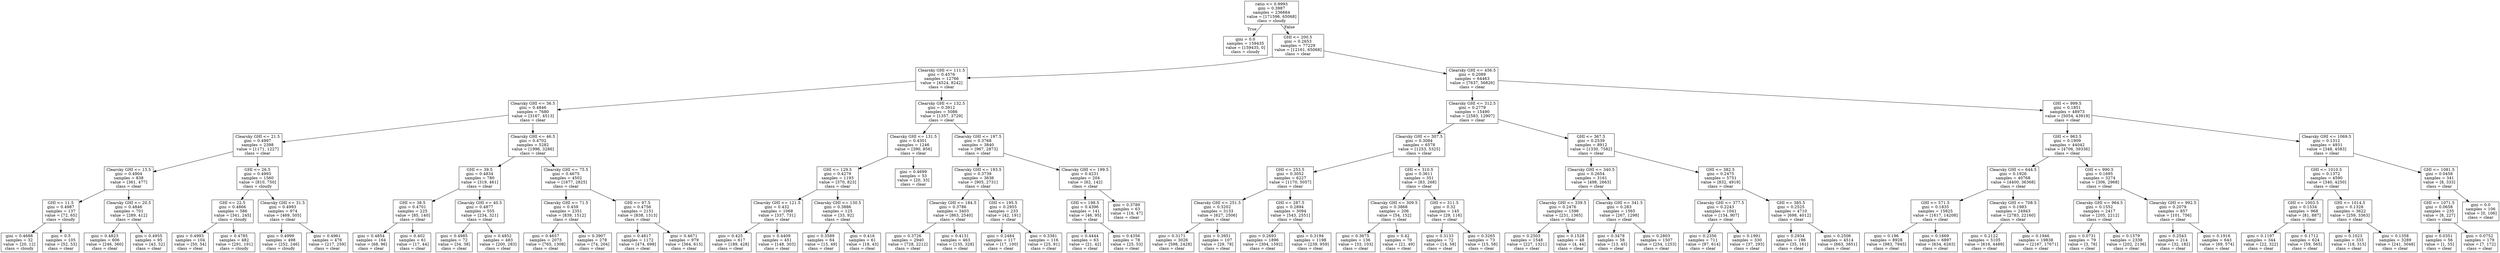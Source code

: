 digraph Tree {
node [shape=box] ;
0 [label="ratio <= 0.9993\ngini = 0.3987\nsamples = 236664\nvalue = [171596, 65068]\nclass = cloudy"] ;
1 [label="gini = 0.0\nsamples = 159435\nvalue = [159435, 0]\nclass = cloudy"] ;
0 -> 1 [labeldistance=2.5, labelangle=45, headlabel="True"] ;
2 [label="GHI <= 200.5\ngini = 0.2653\nsamples = 77229\nvalue = [12161, 65068]\nclass = clear"] ;
0 -> 2 [labeldistance=2.5, labelangle=-45, headlabel="False"] ;
3 [label="Clearsky GHI <= 111.5\ngini = 0.4576\nsamples = 12766\nvalue = [4524, 8242]\nclass = clear"] ;
2 -> 3 ;
4 [label="Clearsky GHI <= 36.5\ngini = 0.4846\nsamples = 7680\nvalue = [3167, 4513]\nclass = clear"] ;
3 -> 4 ;
5 [label="Clearsky GHI <= 21.5\ngini = 0.4997\nsamples = 2398\nvalue = [1171, 1227]\nclass = clear"] ;
4 -> 5 ;
6 [label="Clearsky GHI <= 13.5\ngini = 0.4904\nsamples = 838\nvalue = [361, 477]\nclass = clear"] ;
5 -> 6 ;
7 [label="GHI <= 11.5\ngini = 0.4987\nsamples = 137\nvalue = [72, 65]\nclass = cloudy"] ;
6 -> 7 ;
8 [label="gini = 0.4688\nsamples = 32\nvalue = [20, 12]\nclass = cloudy"] ;
7 -> 8 ;
9 [label="gini = 0.5\nsamples = 105\nvalue = [52, 53]\nclass = clear"] ;
7 -> 9 ;
10 [label="Clearsky GHI <= 20.5\ngini = 0.4846\nsamples = 701\nvalue = [289, 412]\nclass = clear"] ;
6 -> 10 ;
11 [label="gini = 0.4823\nsamples = 606\nvalue = [246, 360]\nclass = clear"] ;
10 -> 11 ;
12 [label="gini = 0.4955\nsamples = 95\nvalue = [43, 52]\nclass = clear"] ;
10 -> 12 ;
13 [label="GHI <= 26.5\ngini = 0.4993\nsamples = 1560\nvalue = [810, 750]\nclass = cloudy"] ;
5 -> 13 ;
14 [label="GHI <= 22.5\ngini = 0.4866\nsamples = 586\nvalue = [341, 245]\nclass = cloudy"] ;
13 -> 14 ;
15 [label="gini = 0.4993\nsamples = 104\nvalue = [50, 54]\nclass = clear"] ;
14 -> 15 ;
16 [label="gini = 0.4785\nsamples = 482\nvalue = [291, 191]\nclass = cloudy"] ;
14 -> 16 ;
17 [label="Clearsky GHI <= 31.5\ngini = 0.4993\nsamples = 974\nvalue = [469, 505]\nclass = clear"] ;
13 -> 17 ;
18 [label="gini = 0.4999\nsamples = 498\nvalue = [252, 246]\nclass = cloudy"] ;
17 -> 18 ;
19 [label="gini = 0.4961\nsamples = 476\nvalue = [217, 259]\nclass = clear"] ;
17 -> 19 ;
20 [label="Clearsky GHI <= 46.5\ngini = 0.4702\nsamples = 5282\nvalue = [1996, 3286]\nclass = clear"] ;
4 -> 20 ;
21 [label="GHI <= 39.5\ngini = 0.4834\nsamples = 780\nvalue = [319, 461]\nclass = clear"] ;
20 -> 21 ;
22 [label="GHI <= 38.5\ngini = 0.4701\nsamples = 225\nvalue = [85, 140]\nclass = clear"] ;
21 -> 22 ;
23 [label="gini = 0.4854\nsamples = 164\nvalue = [68, 96]\nclass = clear"] ;
22 -> 23 ;
24 [label="gini = 0.402\nsamples = 61\nvalue = [17, 44]\nclass = clear"] ;
22 -> 24 ;
25 [label="Clearsky GHI <= 40.5\ngini = 0.4877\nsamples = 555\nvalue = [234, 321]\nclass = clear"] ;
21 -> 25 ;
26 [label="gini = 0.4985\nsamples = 72\nvalue = [34, 38]\nclass = clear"] ;
25 -> 26 ;
27 [label="gini = 0.4852\nsamples = 483\nvalue = [200, 283]\nclass = clear"] ;
25 -> 27 ;
28 [label="Clearsky GHI <= 75.5\ngini = 0.4675\nsamples = 4502\nvalue = [1677, 2825]\nclass = clear"] ;
20 -> 28 ;
29 [label="Clearsky GHI <= 71.5\ngini = 0.459\nsamples = 2351\nvalue = [839, 1512]\nclass = clear"] ;
28 -> 29 ;
30 [label="gini = 0.4657\nsamples = 2073\nvalue = [765, 1308]\nclass = clear"] ;
29 -> 30 ;
31 [label="gini = 0.3907\nsamples = 278\nvalue = [74, 204]\nclass = clear"] ;
29 -> 31 ;
32 [label="GHI <= 97.5\ngini = 0.4756\nsamples = 2151\nvalue = [838, 1313]\nclass = clear"] ;
28 -> 32 ;
33 [label="gini = 0.4817\nsamples = 1172\nvalue = [474, 698]\nclass = clear"] ;
32 -> 33 ;
34 [label="gini = 0.4671\nsamples = 979\nvalue = [364, 615]\nclass = clear"] ;
32 -> 34 ;
35 [label="Clearsky GHI <= 132.5\ngini = 0.3912\nsamples = 5086\nvalue = [1357, 3729]\nclass = clear"] ;
3 -> 35 ;
36 [label="Clearsky GHI <= 131.5\ngini = 0.4301\nsamples = 1246\nvalue = [390, 856]\nclass = clear"] ;
35 -> 36 ;
37 [label="GHI <= 129.5\ngini = 0.4279\nsamples = 1193\nvalue = [370, 823]\nclass = clear"] ;
36 -> 37 ;
38 [label="Clearsky GHI <= 121.5\ngini = 0.432\nsamples = 1068\nvalue = [337, 731]\nclass = clear"] ;
37 -> 38 ;
39 [label="gini = 0.425\nsamples = 617\nvalue = [189, 428]\nclass = clear"] ;
38 -> 39 ;
40 [label="gini = 0.4409\nsamples = 451\nvalue = [148, 303]\nclass = clear"] ;
38 -> 40 ;
41 [label="Clearsky GHI <= 130.5\ngini = 0.3886\nsamples = 125\nvalue = [33, 92]\nclass = clear"] ;
37 -> 41 ;
42 [label="gini = 0.3589\nsamples = 64\nvalue = [15, 49]\nclass = clear"] ;
41 -> 42 ;
43 [label="gini = 0.416\nsamples = 61\nvalue = [18, 43]\nclass = clear"] ;
41 -> 43 ;
44 [label="gini = 0.4699\nsamples = 53\nvalue = [20, 33]\nclass = clear"] ;
36 -> 44 ;
45 [label="Clearsky GHI <= 197.5\ngini = 0.3768\nsamples = 3840\nvalue = [967, 2873]\nclass = clear"] ;
35 -> 45 ;
46 [label="Clearsky GHI <= 193.5\ngini = 0.3739\nsamples = 3636\nvalue = [905, 2731]\nclass = clear"] ;
45 -> 46 ;
47 [label="Clearsky GHI <= 184.5\ngini = 0.3786\nsamples = 3403\nvalue = [863, 2540]\nclass = clear"] ;
46 -> 47 ;
48 [label="gini = 0.3726\nsamples = 2940\nvalue = [728, 2212]\nclass = clear"] ;
47 -> 48 ;
49 [label="gini = 0.4131\nsamples = 463\nvalue = [135, 328]\nclass = clear"] ;
47 -> 49 ;
50 [label="GHI <= 195.5\ngini = 0.2955\nsamples = 233\nvalue = [42, 191]\nclass = clear"] ;
46 -> 50 ;
51 [label="gini = 0.2484\nsamples = 117\nvalue = [17, 100]\nclass = clear"] ;
50 -> 51 ;
52 [label="gini = 0.3381\nsamples = 116\nvalue = [25, 91]\nclass = clear"] ;
50 -> 52 ;
53 [label="Clearsky GHI <= 199.5\ngini = 0.4231\nsamples = 204\nvalue = [62, 142]\nclass = clear"] ;
45 -> 53 ;
54 [label="GHI <= 198.5\ngini = 0.4396\nsamples = 141\nvalue = [46, 95]\nclass = clear"] ;
53 -> 54 ;
55 [label="gini = 0.4444\nsamples = 63\nvalue = [21, 42]\nclass = clear"] ;
54 -> 55 ;
56 [label="gini = 0.4356\nsamples = 78\nvalue = [25, 53]\nclass = clear"] ;
54 -> 56 ;
57 [label="gini = 0.3789\nsamples = 63\nvalue = [16, 47]\nclass = clear"] ;
53 -> 57 ;
58 [label="Clearsky GHI <= 456.5\ngini = 0.2089\nsamples = 64463\nvalue = [7637, 56826]\nclass = clear"] ;
2 -> 58 ;
59 [label="Clearsky GHI <= 312.5\ngini = 0.2779\nsamples = 15490\nvalue = [2583, 12907]\nclass = clear"] ;
58 -> 59 ;
60 [label="Clearsky GHI <= 307.5\ngini = 0.3084\nsamples = 6578\nvalue = [1253, 5325]\nclass = clear"] ;
59 -> 60 ;
61 [label="GHI <= 253.5\ngini = 0.3052\nsamples = 6227\nvalue = [1170, 5057]\nclass = clear"] ;
60 -> 61 ;
62 [label="Clearsky GHI <= 251.5\ngini = 0.3202\nsamples = 3133\nvalue = [627, 2506]\nclass = clear"] ;
61 -> 62 ;
63 [label="gini = 0.3171\nsamples = 3026\nvalue = [598, 2428]\nclass = clear"] ;
62 -> 63 ;
64 [label="gini = 0.3951\nsamples = 107\nvalue = [29, 78]\nclass = clear"] ;
62 -> 64 ;
65 [label="GHI <= 287.5\ngini = 0.2894\nsamples = 3094\nvalue = [543, 2551]\nclass = clear"] ;
61 -> 65 ;
66 [label="gini = 0.2693\nsamples = 1896\nvalue = [304, 1592]\nclass = clear"] ;
65 -> 66 ;
67 [label="gini = 0.3194\nsamples = 1198\nvalue = [239, 959]\nclass = clear"] ;
65 -> 67 ;
68 [label="GHI <= 310.5\ngini = 0.3611\nsamples = 351\nvalue = [83, 268]\nclass = clear"] ;
60 -> 68 ;
69 [label="Clearsky GHI <= 309.5\ngini = 0.3868\nsamples = 206\nvalue = [54, 152]\nclass = clear"] ;
68 -> 69 ;
70 [label="gini = 0.3675\nsamples = 136\nvalue = [33, 103]\nclass = clear"] ;
69 -> 70 ;
71 [label="gini = 0.42\nsamples = 70\nvalue = [21, 49]\nclass = clear"] ;
69 -> 71 ;
72 [label="GHI <= 311.5\ngini = 0.32\nsamples = 145\nvalue = [29, 116]\nclass = clear"] ;
68 -> 72 ;
73 [label="gini = 0.3133\nsamples = 72\nvalue = [14, 58]\nclass = clear"] ;
72 -> 73 ;
74 [label="gini = 0.3265\nsamples = 73\nvalue = [15, 58]\nclass = clear"] ;
72 -> 74 ;
75 [label="GHI <= 367.5\ngini = 0.2539\nsamples = 8912\nvalue = [1330, 7582]\nclass = clear"] ;
59 -> 75 ;
76 [label="Clearsky GHI <= 340.5\ngini = 0.2654\nsamples = 3161\nvalue = [498, 2663]\nclass = clear"] ;
75 -> 76 ;
77 [label="Clearsky GHI <= 339.5\ngini = 0.2476\nsamples = 1596\nvalue = [231, 1365]\nclass = clear"] ;
76 -> 77 ;
78 [label="gini = 0.2503\nsamples = 1548\nvalue = [227, 1321]\nclass = clear"] ;
77 -> 78 ;
79 [label="gini = 0.1528\nsamples = 48\nvalue = [4, 44]\nclass = clear"] ;
77 -> 79 ;
80 [label="Clearsky GHI <= 341.5\ngini = 0.283\nsamples = 1565\nvalue = [267, 1298]\nclass = clear"] ;
76 -> 80 ;
81 [label="gini = 0.3478\nsamples = 58\nvalue = [13, 45]\nclass = clear"] ;
80 -> 81 ;
82 [label="gini = 0.2803\nsamples = 1507\nvalue = [254, 1253]\nclass = clear"] ;
80 -> 82 ;
83 [label="GHI <= 382.5\ngini = 0.2475\nsamples = 5751\nvalue = [832, 4919]\nclass = clear"] ;
75 -> 83 ;
84 [label="Clearsky GHI <= 377.5\ngini = 0.2243\nsamples = 1041\nvalue = [134, 907]\nclass = clear"] ;
83 -> 84 ;
85 [label="gini = 0.2356\nsamples = 711\nvalue = [97, 614]\nclass = clear"] ;
84 -> 85 ;
86 [label="gini = 0.1991\nsamples = 330\nvalue = [37, 293]\nclass = clear"] ;
84 -> 86 ;
87 [label="GHI <= 385.5\ngini = 0.2525\nsamples = 4710\nvalue = [698, 4012]\nclass = clear"] ;
83 -> 87 ;
88 [label="gini = 0.2934\nsamples = 196\nvalue = [35, 161]\nclass = clear"] ;
87 -> 88 ;
89 [label="gini = 0.2506\nsamples = 4514\nvalue = [663, 3851]\nclass = clear"] ;
87 -> 89 ;
90 [label="GHI <= 999.5\ngini = 0.1851\nsamples = 48973\nvalue = [5054, 43919]\nclass = clear"] ;
58 -> 90 ;
91 [label="GHI <= 963.5\ngini = 0.1909\nsamples = 44042\nvalue = [4706, 39336]\nclass = clear"] ;
90 -> 91 ;
92 [label="Clearsky GHI <= 644.5\ngini = 0.1926\nsamples = 40768\nvalue = [4400, 36368]\nclass = clear"] ;
91 -> 92 ;
93 [label="GHI <= 571.5\ngini = 0.1835\nsamples = 15825\nvalue = [1617, 14208]\nclass = clear"] ;
92 -> 93 ;
94 [label="gini = 0.196\nsamples = 8928\nvalue = [983, 7945]\nclass = clear"] ;
93 -> 94 ;
95 [label="gini = 0.1669\nsamples = 6897\nvalue = [634, 6263]\nclass = clear"] ;
93 -> 95 ;
96 [label="Clearsky GHI <= 708.5\ngini = 0.1983\nsamples = 24943\nvalue = [2783, 22160]\nclass = clear"] ;
92 -> 96 ;
97 [label="gini = 0.2122\nsamples = 5105\nvalue = [616, 4489]\nclass = clear"] ;
96 -> 97 ;
98 [label="gini = 0.1946\nsamples = 19838\nvalue = [2167, 17671]\nclass = clear"] ;
96 -> 98 ;
99 [label="GHI <= 990.5\ngini = 0.1695\nsamples = 3274\nvalue = [306, 2968]\nclass = clear"] ;
91 -> 99 ;
100 [label="Clearsky GHI <= 964.5\ngini = 0.1552\nsamples = 2417\nvalue = [205, 2212]\nclass = clear"] ;
99 -> 100 ;
101 [label="gini = 0.0731\nsamples = 79\nvalue = [3, 76]\nclass = clear"] ;
100 -> 101 ;
102 [label="gini = 0.1579\nsamples = 2338\nvalue = [202, 2136]\nclass = clear"] ;
100 -> 102 ;
103 [label="Clearsky GHI <= 992.5\ngini = 0.2079\nsamples = 857\nvalue = [101, 756]\nclass = clear"] ;
99 -> 103 ;
104 [label="gini = 0.2543\nsamples = 214\nvalue = [32, 182]\nclass = clear"] ;
103 -> 104 ;
105 [label="gini = 0.1916\nsamples = 643\nvalue = [69, 574]\nclass = clear"] ;
103 -> 105 ;
106 [label="Clearsky GHI <= 1069.5\ngini = 0.1312\nsamples = 4931\nvalue = [348, 4583]\nclass = clear"] ;
90 -> 106 ;
107 [label="GHI <= 1010.5\ngini = 0.1372\nsamples = 4590\nvalue = [340, 4250]\nclass = clear"] ;
106 -> 107 ;
108 [label="GHI <= 1003.5\ngini = 0.1534\nsamples = 968\nvalue = [81, 887]\nclass = clear"] ;
107 -> 108 ;
109 [label="gini = 0.1197\nsamples = 344\nvalue = [22, 322]\nclass = clear"] ;
108 -> 109 ;
110 [label="gini = 0.1712\nsamples = 624\nvalue = [59, 565]\nclass = clear"] ;
108 -> 110 ;
111 [label="GHI <= 1014.5\ngini = 0.1328\nsamples = 3622\nvalue = [259, 3363]\nclass = clear"] ;
107 -> 111 ;
112 [label="gini = 0.1023\nsamples = 333\nvalue = [18, 315]\nclass = clear"] ;
111 -> 112 ;
113 [label="gini = 0.1358\nsamples = 3289\nvalue = [241, 3048]\nclass = clear"] ;
111 -> 113 ;
114 [label="GHI <= 1081.5\ngini = 0.0458\nsamples = 341\nvalue = [8, 333]\nclass = clear"] ;
106 -> 114 ;
115 [label="GHI <= 1071.5\ngini = 0.0658\nsamples = 235\nvalue = [8, 227]\nclass = clear"] ;
114 -> 115 ;
116 [label="gini = 0.0351\nsamples = 56\nvalue = [1, 55]\nclass = clear"] ;
115 -> 116 ;
117 [label="gini = 0.0752\nsamples = 179\nvalue = [7, 172]\nclass = clear"] ;
115 -> 117 ;
118 [label="gini = 0.0\nsamples = 106\nvalue = [0, 106]\nclass = clear"] ;
114 -> 118 ;
}